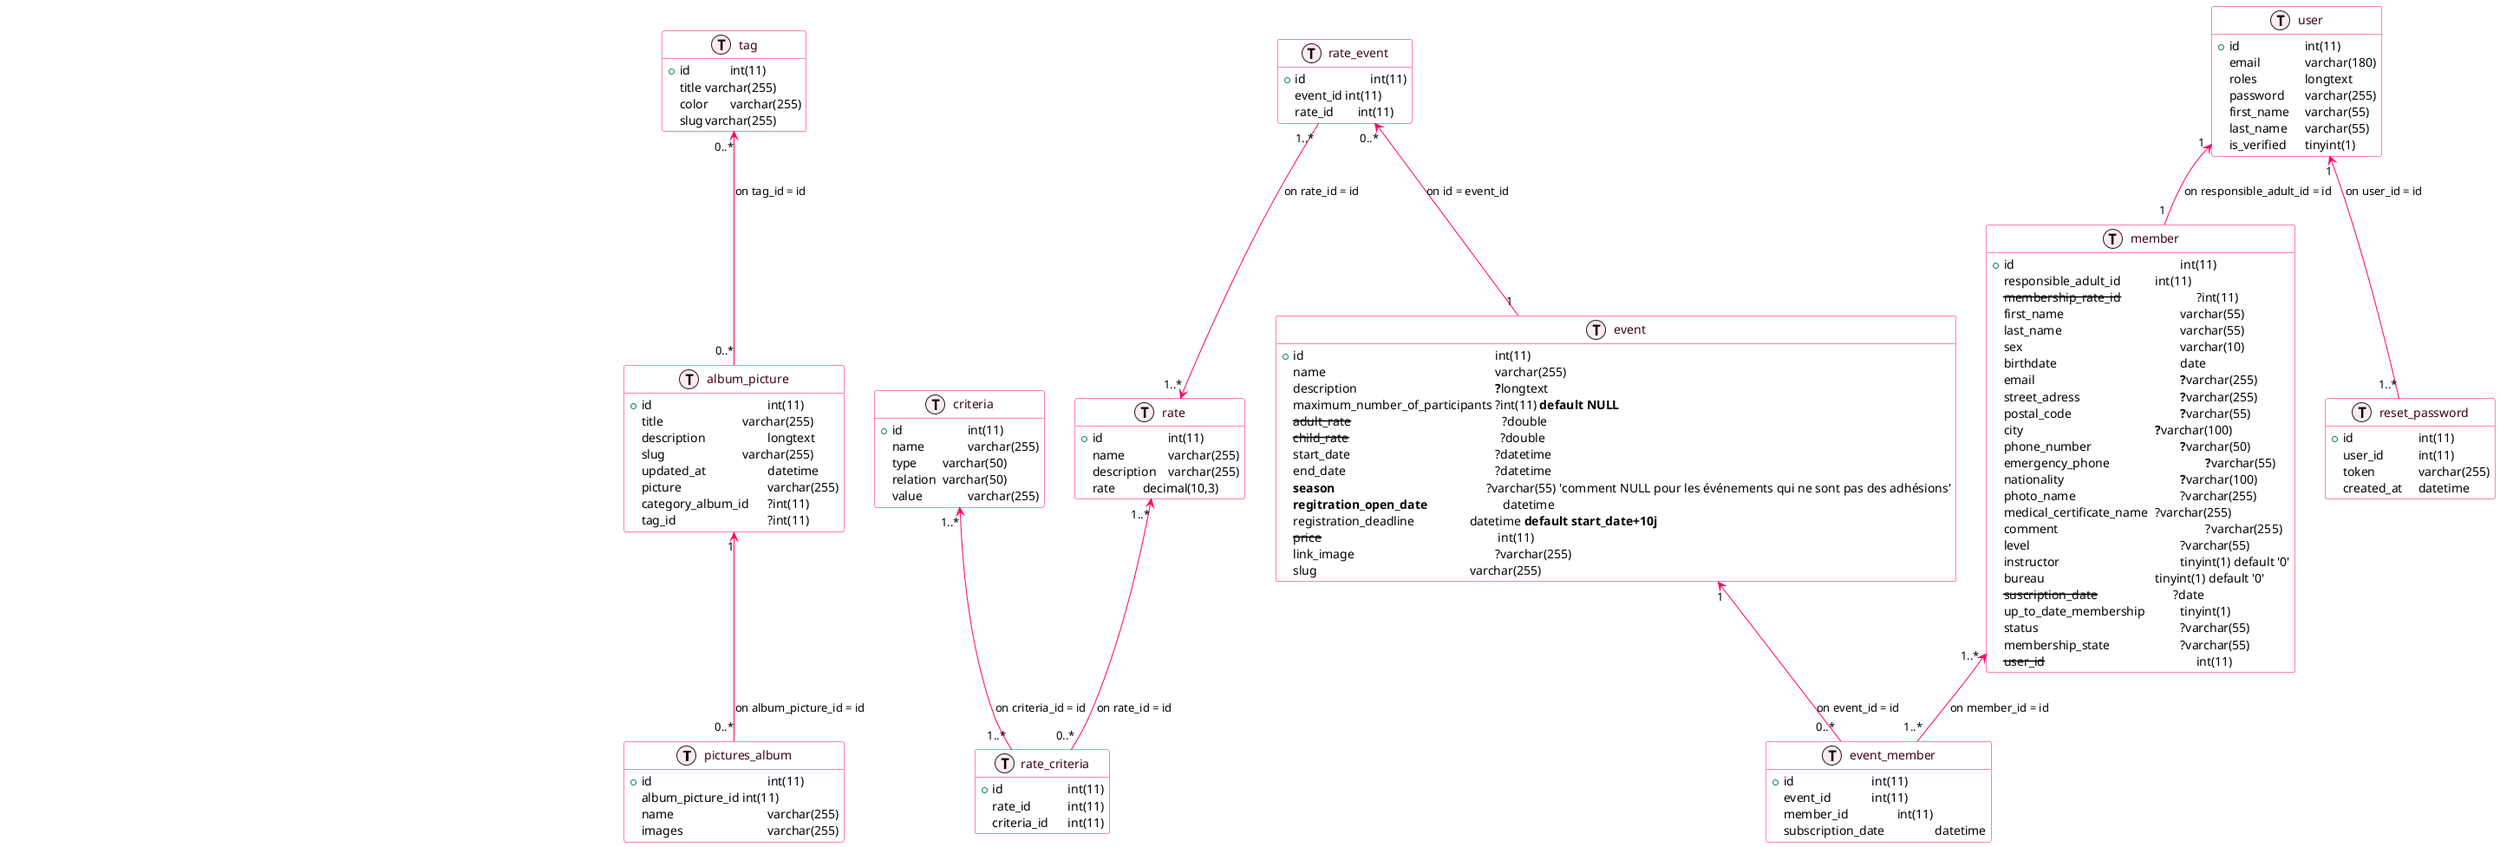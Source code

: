 @startuml
' cf https://plantuml.com/fr/
' et https://marketplace.visualstudio.com/items?itemName=jebbs.plantuml#use-plantuml-server-as-render
' et https://github.com/Hywan/Database-to-PlantUML pour convertir une BDD en UML

!define table(x) class x << (T,#ffebf3) >>
hide methods
hide stereotypes
hide @unlinked
skinparam classFontColor #3b0018
skinparam classArrowColor #ff0066
skinparam classBorderColor #ff0066
skinparam classBackgroundColor ##f6f4ee
skinparam shadowing false

table(membership_rate) {
    {field} +id 			int(11)
    {field} label		    varchar(255)
    {field} price		    double
    {field} maximum_age	?int(11)
}

table(pictures_album) {
    {field} +id					int(11)
    {field} album_picture_id	int(11)
    {field} name				varchar(255)
    {field} images				varchar(255)
}

album_picture "1" <-- "0..*" pictures_album : on album_picture_id = id

table(album_picture) {
    {field} +id					int(11)
    {field} title				varchar(255)
    {field} description			longtext
    {field} slug				varchar(255)
    {field} updated_at			datetime
    {field} picture				varchar(255)
    {field} category_album_id	?int(11)
    {field} tag_id				?int(11)
}

'category_album <-- album_picture : on category_album_id = id
tag "0..*" <-- "0..*" album_picture : on tag_id = id

table(role) {
    {field} +id		int(11)
    {field} libelle	varchar(10)
}

table(membership) {
    {field} +id						int(11)
    {field} member_id				int(11)
    {field} membership_rate_id		int(11)
    {field} season_year				?int(11)
    {field} subscription_date		?datetime
    {field} membership_up_to_date	tinyint(1)
    {field} membership_state		varchar(55)
}

'member <-- membership : on member_id = id
'membership_rate <-- membership : on membership_rate_id = id

table(doctrine_migration_versions) {
    {field} +version			varchar(191)
    {field} executed_at		?datetime
    {field} execution_time	?int(11)
}

table(rate) {
    {field} +id			int(11)
    {field} name		varchar(255)
    {field} description	varchar(255)
    {field} rate		decimal(10,3)
}

table(rate_event) {
    {field} +id			int(11)
    {field} event_id	int(11)
    {field} rate_id	    int(11)
}

rate_event "0..*" <-- "1"  event : on id = event_id
rate_event "1..*" --> "1..*" rate : on rate_id = id



table(rate_criteria) {
    {field} +id			int(11)
    {field} rate_id		int(11)
    {field} criteria_id	int(11)
}

rate "1..*" <-- "0..*" rate_criteria : on rate_id = id
criteria "1..*" <-- "1..*" rate_criteria : on criteria_id = id

table(tag) {
    {field} +id		int(11)
    {field} title	varchar(255)
    {field} color	varchar(255)
    {field} slug	varchar(255)
}


table(event) {
    {field} +id								int(11)
    {field} name							varchar(255)
    {field} description						**?**longtext
    {field} maximum_number_of_participants	?int(11) **default NULL**
    {field} --adult_rate--						?double
    {field} --child_rate--						?double
    {field} start_date						?datetime
    {field} end_date						?datetime
    {field} **season**  						?varchar(55) 'comment NULL pour les événements qui ne sont pas des adhésions'
    {field} **regitration_open_date**			datetime
    {field} registration_deadline			datetime **default start_date+10j**
    {field} --price--							int(11)
    {field} link_image						?varchar(255)
    {field} slug							varchar(255)
}

table(event_member) {
    {field} +id     	            int(11)
    {field} event_id	            int(11)
    {field} member_id	            int(11)
    {field} subscription_date		datetime
}

event "1" <-- "0..*" event_member : on event_id = id
member "1..*" <-- "1..*" event_member : on member_id = id


table(criteria) {
    {field} +id			int(11)
    {field} name		varchar(255)
    {field} type		varchar(50)
    {field} relation	varchar(50)
    {field} value		varchar(255)
}


table(contact) {
    {field} +id			int(11)
    {field} description	longtext
    {field} title		?varchar(255)
}


table(home_comment) {
    {field} +id			int(11)
    {field} title		?varchar(255)
    {field} description	?longtext
}


table(reset_password) {
    {field} +id			int(11)
    {field} user_id		int(11)
    {field} token		varchar(255)
    {field} created_at	datetime
}

user "1" <-- "1..*" reset_password : on user_id = id

table(category_album) {
    {field} +id		int(11)
    {field} name	varchar(255)
    {field} color	varchar(255)
    {field} slug	varchar(255)
}


table(member) {
    {field} +id							int(11)
    {field} responsible_adult_id		int(11)
    {field} --membership_rate_id--			?int(11)
    {field} first_name					varchar(55)
    {field} last_name					varchar(55)
    {field} sex							varchar(10)
    {field} birthdate					date
    {field} email						**?**varchar(255)
    {field} street_adress				**?**varchar(255)
    {field} postal_code					**?**varchar(55)
    {field} city						**?**varchar(100)
    {field} phone_number				**?**varchar(50)
    {field} emergency_phone				**?**varchar(55)
    {field} nationality					**?**varchar(100)
    {field} photo_name					?varchar(255)
    {field} medical_certificate_name	?varchar(255)
    {field} comment						?varchar(255)
    {field} level						?varchar(55)
    {field} instructor					tinyint(1) default '0'
    {field} bureau  					tinyint(1) default '0'
    {field} --suscription_date--			?date
    {field} up_to_date_membership		tinyint(1)
    {field} status						?varchar(55)
    {field} membership_state			?varchar(55)
    {field} --user_id--						int(11)
}

user "1" <-- "1" member : on responsible_adult_id = id
'membership_rate <-- member : on membership_rate_id = id
'user "1" <-- "1" member : on user_id = id

table(slide_picture) {
    {field} +id				int(11)
    {field} title			?varchar(255)
    {field} illustration	varchar(255)
}


table(user) {
    {field} +id			int(11)
    {field} email		varchar(180)
    {field} roles		longtext
    {field} password	varchar(255)
    {field} first_name	varchar(55)
    {field} last_name	varchar(55)
    {field} is_verified	tinyint(1)
}

table(doctrine_migration_versions) {
    {field} +version			varchar(191)
    {field} executed_at		?datetime
    {field} execution_time	?int(11)
}
@enduml